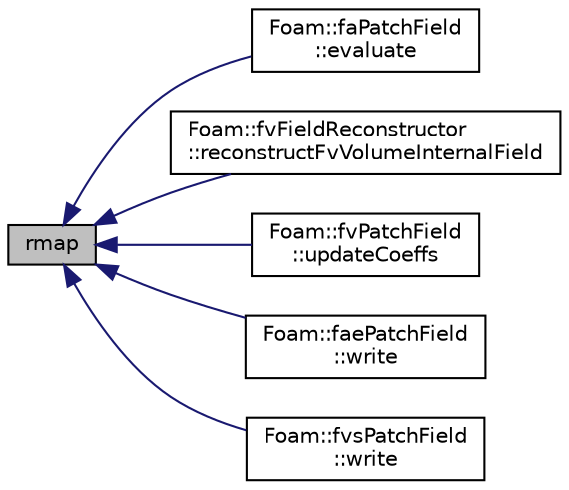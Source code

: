 digraph "rmap"
{
  bgcolor="transparent";
  edge [fontname="Helvetica",fontsize="10",labelfontname="Helvetica",labelfontsize="10"];
  node [fontname="Helvetica",fontsize="10",shape=record];
  rankdir="LR";
  Node1 [label="rmap",height=0.2,width=0.4,color="black", fillcolor="grey75", style="filled" fontcolor="black"];
  Node1 -> Node2 [dir="back",color="midnightblue",fontsize="10",style="solid",fontname="Helvetica"];
  Node2 [label="Foam::faPatchField\l::evaluate",height=0.2,width=0.4,color="black",URL="$classFoam_1_1faPatchField.html#a1a4ebfb8aa4dc581e54081a12bfbd0d3",tooltip="Evaluate the patch field, sets Updated to false. "];
  Node1 -> Node3 [dir="back",color="midnightblue",fontsize="10",style="solid",fontname="Helvetica"];
  Node3 [label="Foam::fvFieldReconstructor\l::reconstructFvVolumeInternalField",height=0.2,width=0.4,color="black",URL="$classFoam_1_1fvFieldReconstructor.html#a8b4b44f2c02fd0fa32882f63ca1facbc"];
  Node1 -> Node4 [dir="back",color="midnightblue",fontsize="10",style="solid",fontname="Helvetica"];
  Node4 [label="Foam::fvPatchField\l::updateCoeffs",height=0.2,width=0.4,color="black",URL="$classFoam_1_1fvPatchField.html#a7e24eafac629d3733181cd942d4c902f",tooltip="Update the coefficients associated with the patch field. "];
  Node1 -> Node5 [dir="back",color="midnightblue",fontsize="10",style="solid",fontname="Helvetica"];
  Node5 [label="Foam::faePatchField\l::write",height=0.2,width=0.4,color="black",URL="$classFoam_1_1faePatchField.html#a0941061ad5a26be83b4107d05750ace6",tooltip="Write. "];
  Node1 -> Node6 [dir="back",color="midnightblue",fontsize="10",style="solid",fontname="Helvetica"];
  Node6 [label="Foam::fvsPatchField\l::write",height=0.2,width=0.4,color="black",URL="$classFoam_1_1fvsPatchField.html#a0941061ad5a26be83b4107d05750ace6",tooltip="Write. "];
}
